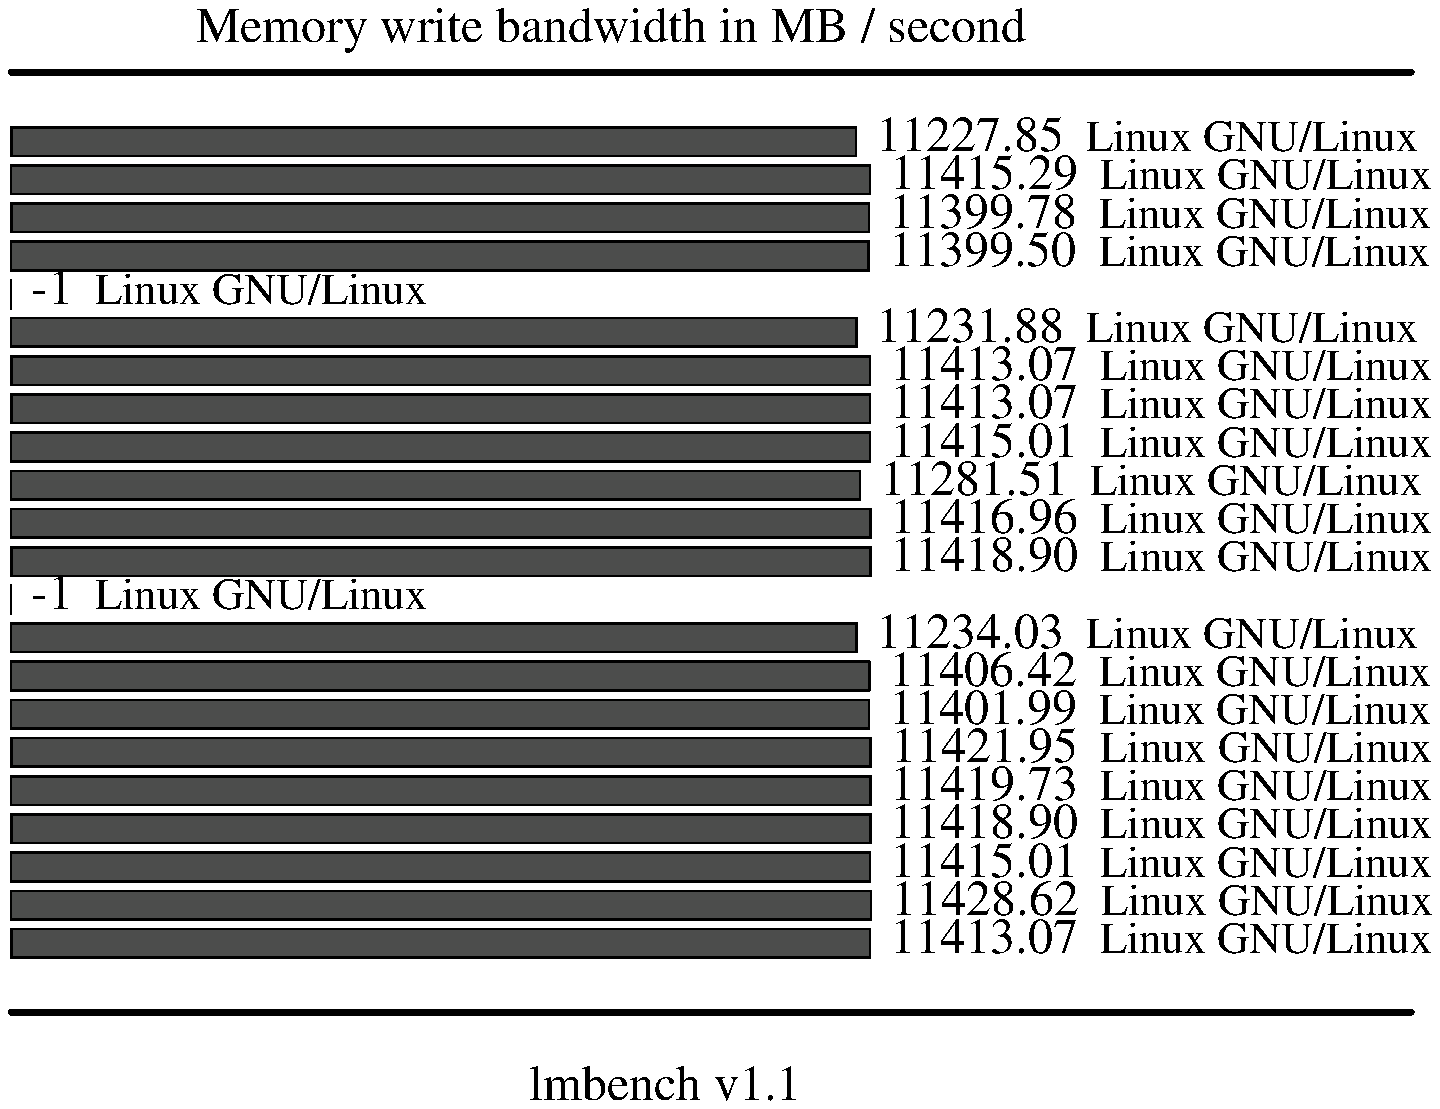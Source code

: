 .sp .75i
.po .23i
.ft R
.ps 16
.vs 21
.ce 100
\s+2Memory write bandwidth in MB / second\s0
.ce 0
.vs 
.PS
.ps 16
.vs 11
[
# Variables, tweek these.
	fillval = .12		# default fill value boxes
	xsize = 4.3		# width of the graph
	ysize = 4.2		# height of the graph
	n = 22
	boxpercent = 75 / 100
	gap = xsize / n * (1 - boxpercent)
	maxdata = 11428.62
	yscale = ysize / maxdata
	xscale = xsize / maxdata

# Draw the graph borders 
	O:	box invis ht ysize wid xsize
boxht = ysize / n * boxpercent
box fill .7 wid 11227.85 * xscale with .nw at O.nw - (0, gap /2 + 0 * (ysize/n))
"\s+211227.85\s0  Linux GNU/Linux" ljust at last box.e + .1,0
box fill .7 wid 11415.29 * xscale with .nw at O.nw - (0, gap /2 + 1 * (ysize/n))
"\s+211415.29\s0  Linux GNU/Linux" ljust at last box.e + .1,0
box fill .7 wid 11399.78 * xscale with .nw at O.nw - (0, gap /2 + 2 * (ysize/n))
"\s+211399.78\s0  Linux GNU/Linux" ljust at last box.e + .1,0
box fill .7 wid 11399.50 * xscale with .nw at O.nw - (0, gap /2 + 3 * (ysize/n))
"\s+211399.50\s0  Linux GNU/Linux" ljust at last box.e + .1,0
box fill .7 wid -1 * xscale with .nw at O.nw - (0, gap /2 + 4 * (ysize/n))
"\s+2-1\s0  Linux GNU/Linux" ljust at last box.e + .1,0
box fill .7 wid 11231.88 * xscale with .nw at O.nw - (0, gap /2 + 5 * (ysize/n))
"\s+211231.88\s0  Linux GNU/Linux" ljust at last box.e + .1,0
box fill .7 wid 11413.07 * xscale with .nw at O.nw - (0, gap /2 + 6 * (ysize/n))
"\s+211413.07\s0  Linux GNU/Linux" ljust at last box.e + .1,0
box fill .7 wid 11413.07 * xscale with .nw at O.nw - (0, gap /2 + 7 * (ysize/n))
"\s+211413.07\s0  Linux GNU/Linux" ljust at last box.e + .1,0
box fill .7 wid 11415.01 * xscale with .nw at O.nw - (0, gap /2 + 8 * (ysize/n))
"\s+211415.01\s0  Linux GNU/Linux" ljust at last box.e + .1,0
box fill .7 wid 11281.51 * xscale with .nw at O.nw - (0, gap /2 + 9 * (ysize/n))
"\s+211281.51\s0  Linux GNU/Linux" ljust at last box.e + .1,0
box fill .7 wid 11416.96 * xscale with .nw at O.nw - (0, gap /2 + 10 * (ysize/n))
"\s+211416.96\s0  Linux GNU/Linux" ljust at last box.e + .1,0
box fill .7 wid 11418.90 * xscale with .nw at O.nw - (0, gap /2 + 11 * (ysize/n))
"\s+211418.90\s0  Linux GNU/Linux" ljust at last box.e + .1,0
box fill .7 wid -1 * xscale with .nw at O.nw - (0, gap /2 + 12 * (ysize/n))
"\s+2-1\s0  Linux GNU/Linux" ljust at last box.e + .1,0
box fill .7 wid 11234.03 * xscale with .nw at O.nw - (0, gap /2 + 13 * (ysize/n))
"\s+211234.03\s0  Linux GNU/Linux" ljust at last box.e + .1,0
box fill .7 wid 11406.42 * xscale with .nw at O.nw - (0, gap /2 + 14 * (ysize/n))
"\s+211406.42\s0  Linux GNU/Linux" ljust at last box.e + .1,0
box fill .7 wid 11401.99 * xscale with .nw at O.nw - (0, gap /2 + 15 * (ysize/n))
"\s+211401.99\s0  Linux GNU/Linux" ljust at last box.e + .1,0
box fill .7 wid 11421.95 * xscale with .nw at O.nw - (0, gap /2 + 16 * (ysize/n))
"\s+211421.95\s0  Linux GNU/Linux" ljust at last box.e + .1,0
box fill .7 wid 11419.73 * xscale with .nw at O.nw - (0, gap /2 + 17 * (ysize/n))
"\s+211419.73\s0  Linux GNU/Linux" ljust at last box.e + .1,0
box fill .7 wid 11418.90 * xscale with .nw at O.nw - (0, gap /2 + 18 * (ysize/n))
"\s+211418.90\s0  Linux GNU/Linux" ljust at last box.e + .1,0
box fill .7 wid 11415.01 * xscale with .nw at O.nw - (0, gap /2 + 19 * (ysize/n))
"\s+211415.01\s0  Linux GNU/Linux" ljust at last box.e + .1,0
box fill .7 wid 11428.62 * xscale with .nw at O.nw - (0, gap /2 + 20 * (ysize/n))
"\s+211428.62\s0  Linux GNU/Linux" ljust at last box.e + .1,0
box fill .7 wid 11413.07 * xscale with .nw at O.nw - (0, gap /2 + 21 * (ysize/n))
"\s+211413.07\s0  Linux GNU/Linux" ljust at last box.e + .1,0
]
box invis wid last [].wid + .5 ht last [].ht + .5 with .nw at last [].nw + (-.25, .25)
move to last [].nw + 0,.25
line thick 2 right 7
move to last [].sw - 0,.25
line thick 2 right 7
.PE
.ft
.ps
.vs
.po
.po .5i
.ft R
.ps 16
.vs 21
.sp .5
.ce 100
\s+2lmbench v1.1\s0
.po
.ft
.ps
.vs
.ce 0
